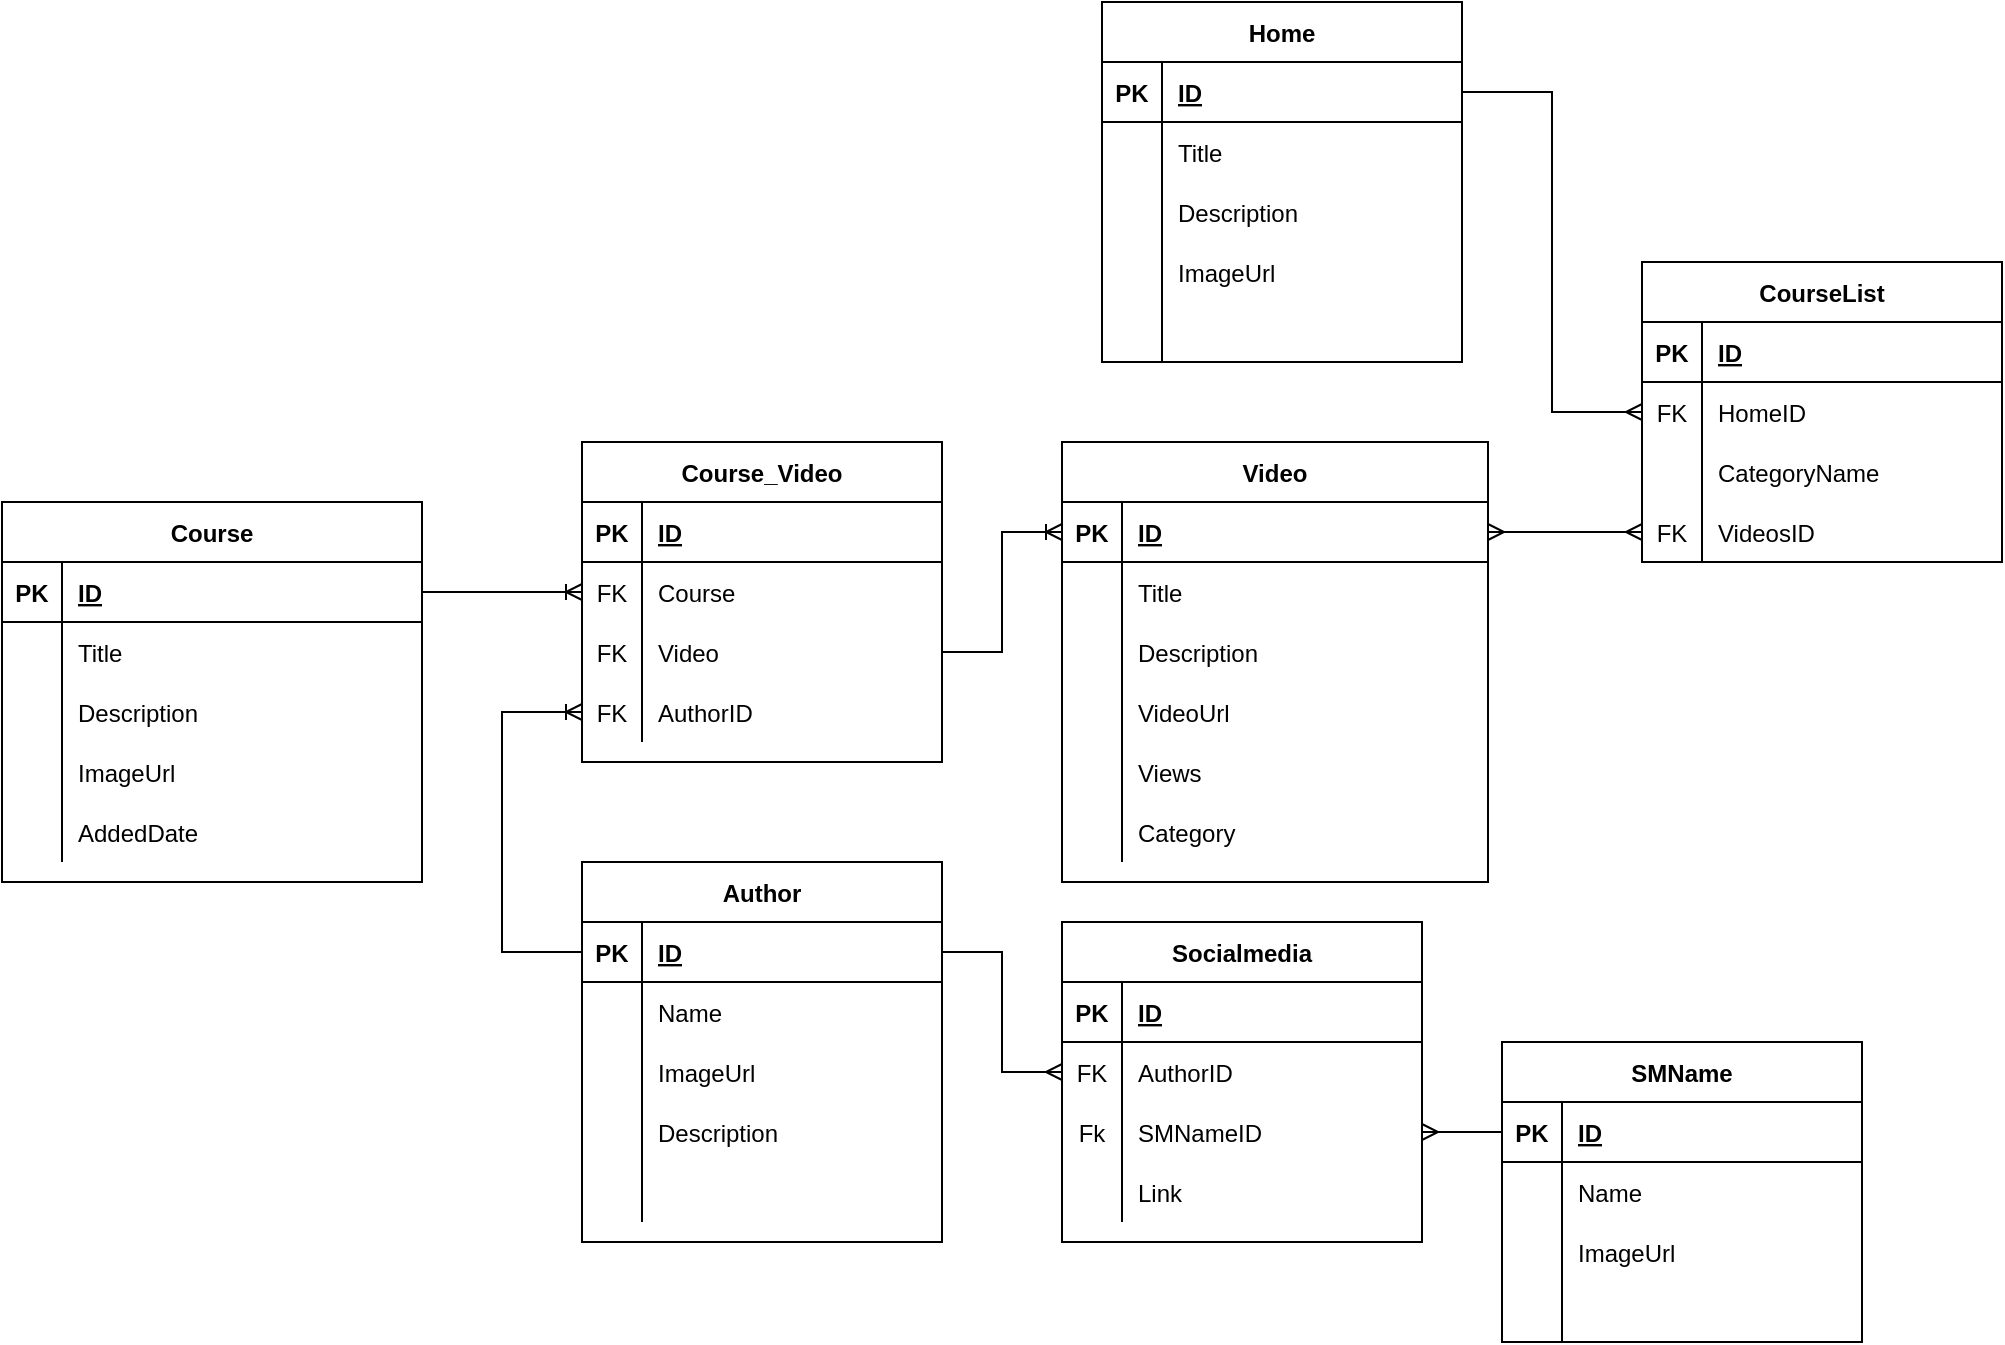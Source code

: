 <mxfile version="20.5.3" type="device"><diagram id="yXswS9nMI-ZGyokV_0qD" name="Modelling"><mxGraphModel dx="541" dy="969" grid="1" gridSize="10" guides="1" tooltips="1" connect="1" arrows="1" fold="1" page="1" pageScale="1" pageWidth="1654" pageHeight="1169" math="0" shadow="0"><root><mxCell id="0"/><mxCell id="1" parent="0"/><mxCell id="XhUAzTueV6PGsJCJyvAM-1" value="Video" style="shape=table;startSize=30;container=1;collapsible=1;childLayout=tableLayout;fixedRows=1;rowLines=0;fontStyle=1;align=center;resizeLast=1;" parent="1" vertex="1"><mxGeometry x="960" y="430" width="213" height="220" as="geometry"/></mxCell><mxCell id="XhUAzTueV6PGsJCJyvAM-2" value="" style="shape=tableRow;horizontal=0;startSize=0;swimlaneHead=0;swimlaneBody=0;fillColor=none;collapsible=0;dropTarget=0;points=[[0,0.5],[1,0.5]];portConstraint=eastwest;top=0;left=0;right=0;bottom=1;" parent="XhUAzTueV6PGsJCJyvAM-1" vertex="1"><mxGeometry y="30" width="213" height="30" as="geometry"/></mxCell><mxCell id="XhUAzTueV6PGsJCJyvAM-3" value="PK" style="shape=partialRectangle;connectable=0;fillColor=none;top=0;left=0;bottom=0;right=0;fontStyle=1;overflow=hidden;" parent="XhUAzTueV6PGsJCJyvAM-2" vertex="1"><mxGeometry width="30" height="30" as="geometry"><mxRectangle width="30" height="30" as="alternateBounds"/></mxGeometry></mxCell><mxCell id="XhUAzTueV6PGsJCJyvAM-4" value="ID" style="shape=partialRectangle;connectable=0;fillColor=none;top=0;left=0;bottom=0;right=0;align=left;spacingLeft=6;fontStyle=5;overflow=hidden;" parent="XhUAzTueV6PGsJCJyvAM-2" vertex="1"><mxGeometry x="30" width="183" height="30" as="geometry"><mxRectangle width="183" height="30" as="alternateBounds"/></mxGeometry></mxCell><mxCell id="XhUAzTueV6PGsJCJyvAM-5" value="" style="shape=tableRow;horizontal=0;startSize=0;swimlaneHead=0;swimlaneBody=0;fillColor=none;collapsible=0;dropTarget=0;points=[[0,0.5],[1,0.5]];portConstraint=eastwest;top=0;left=0;right=0;bottom=0;" parent="XhUAzTueV6PGsJCJyvAM-1" vertex="1"><mxGeometry y="60" width="213" height="30" as="geometry"/></mxCell><mxCell id="XhUAzTueV6PGsJCJyvAM-6" value="" style="shape=partialRectangle;connectable=0;fillColor=none;top=0;left=0;bottom=0;right=0;editable=1;overflow=hidden;" parent="XhUAzTueV6PGsJCJyvAM-5" vertex="1"><mxGeometry width="30" height="30" as="geometry"><mxRectangle width="30" height="30" as="alternateBounds"/></mxGeometry></mxCell><mxCell id="XhUAzTueV6PGsJCJyvAM-7" value="Title" style="shape=partialRectangle;connectable=0;fillColor=none;top=0;left=0;bottom=0;right=0;align=left;spacingLeft=6;overflow=hidden;" parent="XhUAzTueV6PGsJCJyvAM-5" vertex="1"><mxGeometry x="30" width="183" height="30" as="geometry"><mxRectangle width="183" height="30" as="alternateBounds"/></mxGeometry></mxCell><mxCell id="XhUAzTueV6PGsJCJyvAM-8" value="" style="shape=tableRow;horizontal=0;startSize=0;swimlaneHead=0;swimlaneBody=0;fillColor=none;collapsible=0;dropTarget=0;points=[[0,0.5],[1,0.5]];portConstraint=eastwest;top=0;left=0;right=0;bottom=0;" parent="XhUAzTueV6PGsJCJyvAM-1" vertex="1"><mxGeometry y="90" width="213" height="30" as="geometry"/></mxCell><mxCell id="XhUAzTueV6PGsJCJyvAM-9" value="" style="shape=partialRectangle;connectable=0;fillColor=none;top=0;left=0;bottom=0;right=0;editable=1;overflow=hidden;" parent="XhUAzTueV6PGsJCJyvAM-8" vertex="1"><mxGeometry width="30" height="30" as="geometry"><mxRectangle width="30" height="30" as="alternateBounds"/></mxGeometry></mxCell><mxCell id="XhUAzTueV6PGsJCJyvAM-10" value="Description" style="shape=partialRectangle;connectable=0;fillColor=none;top=0;left=0;bottom=0;right=0;align=left;spacingLeft=6;overflow=hidden;" parent="XhUAzTueV6PGsJCJyvAM-8" vertex="1"><mxGeometry x="30" width="183" height="30" as="geometry"><mxRectangle width="183" height="30" as="alternateBounds"/></mxGeometry></mxCell><mxCell id="XhUAzTueV6PGsJCJyvAM-11" value="" style="shape=tableRow;horizontal=0;startSize=0;swimlaneHead=0;swimlaneBody=0;fillColor=none;collapsible=0;dropTarget=0;points=[[0,0.5],[1,0.5]];portConstraint=eastwest;top=0;left=0;right=0;bottom=0;" parent="XhUAzTueV6PGsJCJyvAM-1" vertex="1"><mxGeometry y="120" width="213" height="30" as="geometry"/></mxCell><mxCell id="XhUAzTueV6PGsJCJyvAM-12" value="" style="shape=partialRectangle;connectable=0;fillColor=none;top=0;left=0;bottom=0;right=0;editable=1;overflow=hidden;" parent="XhUAzTueV6PGsJCJyvAM-11" vertex="1"><mxGeometry width="30" height="30" as="geometry"><mxRectangle width="30" height="30" as="alternateBounds"/></mxGeometry></mxCell><mxCell id="XhUAzTueV6PGsJCJyvAM-13" value="VideoUrl" style="shape=partialRectangle;connectable=0;fillColor=none;top=0;left=0;bottom=0;right=0;align=left;spacingLeft=6;overflow=hidden;" parent="XhUAzTueV6PGsJCJyvAM-11" vertex="1"><mxGeometry x="30" width="183" height="30" as="geometry"><mxRectangle width="183" height="30" as="alternateBounds"/></mxGeometry></mxCell><mxCell id="XhUAzTueV6PGsJCJyvAM-45" value="" style="shape=tableRow;horizontal=0;startSize=0;swimlaneHead=0;swimlaneBody=0;fillColor=none;collapsible=0;dropTarget=0;points=[[0,0.5],[1,0.5]];portConstraint=eastwest;top=0;left=0;right=0;bottom=0;" parent="XhUAzTueV6PGsJCJyvAM-1" vertex="1"><mxGeometry y="150" width="213" height="30" as="geometry"/></mxCell><mxCell id="XhUAzTueV6PGsJCJyvAM-46" value="" style="shape=partialRectangle;connectable=0;fillColor=none;top=0;left=0;bottom=0;right=0;editable=1;overflow=hidden;" parent="XhUAzTueV6PGsJCJyvAM-45" vertex="1"><mxGeometry width="30" height="30" as="geometry"><mxRectangle width="30" height="30" as="alternateBounds"/></mxGeometry></mxCell><mxCell id="XhUAzTueV6PGsJCJyvAM-47" value="Views" style="shape=partialRectangle;connectable=0;fillColor=none;top=0;left=0;bottom=0;right=0;align=left;spacingLeft=6;overflow=hidden;" parent="XhUAzTueV6PGsJCJyvAM-45" vertex="1"><mxGeometry x="30" width="183" height="30" as="geometry"><mxRectangle width="183" height="30" as="alternateBounds"/></mxGeometry></mxCell><mxCell id="XhUAzTueV6PGsJCJyvAM-27" value="" style="shape=tableRow;horizontal=0;startSize=0;swimlaneHead=0;swimlaneBody=0;fillColor=none;collapsible=0;dropTarget=0;points=[[0,0.5],[1,0.5]];portConstraint=eastwest;top=0;left=0;right=0;bottom=0;" parent="XhUAzTueV6PGsJCJyvAM-1" vertex="1"><mxGeometry y="180" width="213" height="30" as="geometry"/></mxCell><mxCell id="XhUAzTueV6PGsJCJyvAM-28" value="" style="shape=partialRectangle;connectable=0;fillColor=none;top=0;left=0;bottom=0;right=0;editable=1;overflow=hidden;" parent="XhUAzTueV6PGsJCJyvAM-27" vertex="1"><mxGeometry width="30" height="30" as="geometry"><mxRectangle width="30" height="30" as="alternateBounds"/></mxGeometry></mxCell><mxCell id="XhUAzTueV6PGsJCJyvAM-29" value="Category" style="shape=partialRectangle;connectable=0;fillColor=none;top=0;left=0;bottom=0;right=0;align=left;spacingLeft=6;overflow=hidden;" parent="XhUAzTueV6PGsJCJyvAM-27" vertex="1"><mxGeometry x="30" width="183" height="30" as="geometry"><mxRectangle width="183" height="30" as="alternateBounds"/></mxGeometry></mxCell><mxCell id="XhUAzTueV6PGsJCJyvAM-14" value="Course" style="shape=table;startSize=30;container=1;collapsible=1;childLayout=tableLayout;fixedRows=1;rowLines=0;fontStyle=1;align=center;resizeLast=1;" parent="1" vertex="1"><mxGeometry x="430" y="460" width="210" height="190" as="geometry"/></mxCell><mxCell id="XhUAzTueV6PGsJCJyvAM-15" value="" style="shape=tableRow;horizontal=0;startSize=0;swimlaneHead=0;swimlaneBody=0;fillColor=none;collapsible=0;dropTarget=0;points=[[0,0.5],[1,0.5]];portConstraint=eastwest;top=0;left=0;right=0;bottom=1;" parent="XhUAzTueV6PGsJCJyvAM-14" vertex="1"><mxGeometry y="30" width="210" height="30" as="geometry"/></mxCell><mxCell id="XhUAzTueV6PGsJCJyvAM-16" value="PK" style="shape=partialRectangle;connectable=0;fillColor=none;top=0;left=0;bottom=0;right=0;fontStyle=1;overflow=hidden;" parent="XhUAzTueV6PGsJCJyvAM-15" vertex="1"><mxGeometry width="30" height="30" as="geometry"><mxRectangle width="30" height="30" as="alternateBounds"/></mxGeometry></mxCell><mxCell id="XhUAzTueV6PGsJCJyvAM-17" value="ID" style="shape=partialRectangle;connectable=0;fillColor=none;top=0;left=0;bottom=0;right=0;align=left;spacingLeft=6;fontStyle=5;overflow=hidden;" parent="XhUAzTueV6PGsJCJyvAM-15" vertex="1"><mxGeometry x="30" width="180" height="30" as="geometry"><mxRectangle width="180" height="30" as="alternateBounds"/></mxGeometry></mxCell><mxCell id="XhUAzTueV6PGsJCJyvAM-18" value="" style="shape=tableRow;horizontal=0;startSize=0;swimlaneHead=0;swimlaneBody=0;fillColor=none;collapsible=0;dropTarget=0;points=[[0,0.5],[1,0.5]];portConstraint=eastwest;top=0;left=0;right=0;bottom=0;" parent="XhUAzTueV6PGsJCJyvAM-14" vertex="1"><mxGeometry y="60" width="210" height="30" as="geometry"/></mxCell><mxCell id="XhUAzTueV6PGsJCJyvAM-19" value="" style="shape=partialRectangle;connectable=0;fillColor=none;top=0;left=0;bottom=0;right=0;editable=1;overflow=hidden;" parent="XhUAzTueV6PGsJCJyvAM-18" vertex="1"><mxGeometry width="30" height="30" as="geometry"><mxRectangle width="30" height="30" as="alternateBounds"/></mxGeometry></mxCell><mxCell id="XhUAzTueV6PGsJCJyvAM-20" value="Title" style="shape=partialRectangle;connectable=0;fillColor=none;top=0;left=0;bottom=0;right=0;align=left;spacingLeft=6;overflow=hidden;" parent="XhUAzTueV6PGsJCJyvAM-18" vertex="1"><mxGeometry x="30" width="180" height="30" as="geometry"><mxRectangle width="180" height="30" as="alternateBounds"/></mxGeometry></mxCell><mxCell id="XhUAzTueV6PGsJCJyvAM-21" value="" style="shape=tableRow;horizontal=0;startSize=0;swimlaneHead=0;swimlaneBody=0;fillColor=none;collapsible=0;dropTarget=0;points=[[0,0.5],[1,0.5]];portConstraint=eastwest;top=0;left=0;right=0;bottom=0;" parent="XhUAzTueV6PGsJCJyvAM-14" vertex="1"><mxGeometry y="90" width="210" height="30" as="geometry"/></mxCell><mxCell id="XhUAzTueV6PGsJCJyvAM-22" value="" style="shape=partialRectangle;connectable=0;fillColor=none;top=0;left=0;bottom=0;right=0;editable=1;overflow=hidden;" parent="XhUAzTueV6PGsJCJyvAM-21" vertex="1"><mxGeometry width="30" height="30" as="geometry"><mxRectangle width="30" height="30" as="alternateBounds"/></mxGeometry></mxCell><mxCell id="XhUAzTueV6PGsJCJyvAM-23" value="Description" style="shape=partialRectangle;connectable=0;fillColor=none;top=0;left=0;bottom=0;right=0;align=left;spacingLeft=6;overflow=hidden;" parent="XhUAzTueV6PGsJCJyvAM-21" vertex="1"><mxGeometry x="30" width="180" height="30" as="geometry"><mxRectangle width="180" height="30" as="alternateBounds"/></mxGeometry></mxCell><mxCell id="XhUAzTueV6PGsJCJyvAM-24" value="" style="shape=tableRow;horizontal=0;startSize=0;swimlaneHead=0;swimlaneBody=0;fillColor=none;collapsible=0;dropTarget=0;points=[[0,0.5],[1,0.5]];portConstraint=eastwest;top=0;left=0;right=0;bottom=0;" parent="XhUAzTueV6PGsJCJyvAM-14" vertex="1"><mxGeometry y="120" width="210" height="30" as="geometry"/></mxCell><mxCell id="XhUAzTueV6PGsJCJyvAM-25" value="" style="shape=partialRectangle;connectable=0;fillColor=none;top=0;left=0;bottom=0;right=0;editable=1;overflow=hidden;" parent="XhUAzTueV6PGsJCJyvAM-24" vertex="1"><mxGeometry width="30" height="30" as="geometry"><mxRectangle width="30" height="30" as="alternateBounds"/></mxGeometry></mxCell><mxCell id="XhUAzTueV6PGsJCJyvAM-26" value="ImageUrl" style="shape=partialRectangle;connectable=0;fillColor=none;top=0;left=0;bottom=0;right=0;align=left;spacingLeft=6;overflow=hidden;" parent="XhUAzTueV6PGsJCJyvAM-24" vertex="1"><mxGeometry x="30" width="180" height="30" as="geometry"><mxRectangle width="180" height="30" as="alternateBounds"/></mxGeometry></mxCell><mxCell id="-9eQj4n4B9lF09aCqbyp-45" value="" style="shape=tableRow;horizontal=0;startSize=0;swimlaneHead=0;swimlaneBody=0;fillColor=none;collapsible=0;dropTarget=0;points=[[0,0.5],[1,0.5]];portConstraint=eastwest;top=0;left=0;right=0;bottom=0;" vertex="1" parent="XhUAzTueV6PGsJCJyvAM-14"><mxGeometry y="150" width="210" height="30" as="geometry"/></mxCell><mxCell id="-9eQj4n4B9lF09aCqbyp-46" value="" style="shape=partialRectangle;connectable=0;fillColor=none;top=0;left=0;bottom=0;right=0;editable=1;overflow=hidden;" vertex="1" parent="-9eQj4n4B9lF09aCqbyp-45"><mxGeometry width="30" height="30" as="geometry"><mxRectangle width="30" height="30" as="alternateBounds"/></mxGeometry></mxCell><mxCell id="-9eQj4n4B9lF09aCqbyp-47" value="AddedDate" style="shape=partialRectangle;connectable=0;fillColor=none;top=0;left=0;bottom=0;right=0;align=left;spacingLeft=6;overflow=hidden;" vertex="1" parent="-9eQj4n4B9lF09aCqbyp-45"><mxGeometry x="30" width="180" height="30" as="geometry"><mxRectangle width="180" height="30" as="alternateBounds"/></mxGeometry></mxCell><mxCell id="XhUAzTueV6PGsJCJyvAM-30" value="Course_Video" style="shape=table;startSize=30;container=1;collapsible=1;childLayout=tableLayout;fixedRows=1;rowLines=0;fontStyle=1;align=center;resizeLast=1;" parent="1" vertex="1"><mxGeometry x="720" y="430" width="180" height="160" as="geometry"/></mxCell><mxCell id="XhUAzTueV6PGsJCJyvAM-31" value="" style="shape=tableRow;horizontal=0;startSize=0;swimlaneHead=0;swimlaneBody=0;fillColor=none;collapsible=0;dropTarget=0;points=[[0,0.5],[1,0.5]];portConstraint=eastwest;top=0;left=0;right=0;bottom=1;" parent="XhUAzTueV6PGsJCJyvAM-30" vertex="1"><mxGeometry y="30" width="180" height="30" as="geometry"/></mxCell><mxCell id="XhUAzTueV6PGsJCJyvAM-32" value="PK" style="shape=partialRectangle;connectable=0;fillColor=none;top=0;left=0;bottom=0;right=0;fontStyle=1;overflow=hidden;" parent="XhUAzTueV6PGsJCJyvAM-31" vertex="1"><mxGeometry width="30" height="30" as="geometry"><mxRectangle width="30" height="30" as="alternateBounds"/></mxGeometry></mxCell><mxCell id="XhUAzTueV6PGsJCJyvAM-33" value="ID" style="shape=partialRectangle;connectable=0;fillColor=none;top=0;left=0;bottom=0;right=0;align=left;spacingLeft=6;fontStyle=5;overflow=hidden;" parent="XhUAzTueV6PGsJCJyvAM-31" vertex="1"><mxGeometry x="30" width="150" height="30" as="geometry"><mxRectangle width="150" height="30" as="alternateBounds"/></mxGeometry></mxCell><mxCell id="XhUAzTueV6PGsJCJyvAM-34" value="" style="shape=tableRow;horizontal=0;startSize=0;swimlaneHead=0;swimlaneBody=0;fillColor=none;collapsible=0;dropTarget=0;points=[[0,0.5],[1,0.5]];portConstraint=eastwest;top=0;left=0;right=0;bottom=0;" parent="XhUAzTueV6PGsJCJyvAM-30" vertex="1"><mxGeometry y="60" width="180" height="30" as="geometry"/></mxCell><mxCell id="XhUAzTueV6PGsJCJyvAM-35" value="FK" style="shape=partialRectangle;connectable=0;fillColor=none;top=0;left=0;bottom=0;right=0;editable=1;overflow=hidden;" parent="XhUAzTueV6PGsJCJyvAM-34" vertex="1"><mxGeometry width="30" height="30" as="geometry"><mxRectangle width="30" height="30" as="alternateBounds"/></mxGeometry></mxCell><mxCell id="XhUAzTueV6PGsJCJyvAM-36" value="Course" style="shape=partialRectangle;connectable=0;fillColor=none;top=0;left=0;bottom=0;right=0;align=left;spacingLeft=6;overflow=hidden;" parent="XhUAzTueV6PGsJCJyvAM-34" vertex="1"><mxGeometry x="30" width="150" height="30" as="geometry"><mxRectangle width="150" height="30" as="alternateBounds"/></mxGeometry></mxCell><mxCell id="XhUAzTueV6PGsJCJyvAM-37" value="" style="shape=tableRow;horizontal=0;startSize=0;swimlaneHead=0;swimlaneBody=0;fillColor=none;collapsible=0;dropTarget=0;points=[[0,0.5],[1,0.5]];portConstraint=eastwest;top=0;left=0;right=0;bottom=0;" parent="XhUAzTueV6PGsJCJyvAM-30" vertex="1"><mxGeometry y="90" width="180" height="30" as="geometry"/></mxCell><mxCell id="XhUAzTueV6PGsJCJyvAM-38" value="FK" style="shape=partialRectangle;connectable=0;fillColor=none;top=0;left=0;bottom=0;right=0;editable=1;overflow=hidden;" parent="XhUAzTueV6PGsJCJyvAM-37" vertex="1"><mxGeometry width="30" height="30" as="geometry"><mxRectangle width="30" height="30" as="alternateBounds"/></mxGeometry></mxCell><mxCell id="XhUAzTueV6PGsJCJyvAM-39" value="Video" style="shape=partialRectangle;connectable=0;fillColor=none;top=0;left=0;bottom=0;right=0;align=left;spacingLeft=6;overflow=hidden;" parent="XhUAzTueV6PGsJCJyvAM-37" vertex="1"><mxGeometry x="30" width="150" height="30" as="geometry"><mxRectangle width="150" height="30" as="alternateBounds"/></mxGeometry></mxCell><mxCell id="XhUAzTueV6PGsJCJyvAM-40" value="" style="shape=tableRow;horizontal=0;startSize=0;swimlaneHead=0;swimlaneBody=0;fillColor=none;collapsible=0;dropTarget=0;points=[[0,0.5],[1,0.5]];portConstraint=eastwest;top=0;left=0;right=0;bottom=0;" parent="XhUAzTueV6PGsJCJyvAM-30" vertex="1"><mxGeometry y="120" width="180" height="30" as="geometry"/></mxCell><mxCell id="XhUAzTueV6PGsJCJyvAM-41" value="FK" style="shape=partialRectangle;connectable=0;fillColor=none;top=0;left=0;bottom=0;right=0;editable=1;overflow=hidden;" parent="XhUAzTueV6PGsJCJyvAM-40" vertex="1"><mxGeometry width="30" height="30" as="geometry"><mxRectangle width="30" height="30" as="alternateBounds"/></mxGeometry></mxCell><mxCell id="XhUAzTueV6PGsJCJyvAM-42" value="AuthorID" style="shape=partialRectangle;connectable=0;fillColor=none;top=0;left=0;bottom=0;right=0;align=left;spacingLeft=6;overflow=hidden;" parent="XhUAzTueV6PGsJCJyvAM-40" vertex="1"><mxGeometry x="30" width="150" height="30" as="geometry"><mxRectangle width="150" height="30" as="alternateBounds"/></mxGeometry></mxCell><mxCell id="XhUAzTueV6PGsJCJyvAM-43" value="" style="edgeStyle=entityRelationEdgeStyle;fontSize=12;html=1;endArrow=ERoneToMany;rounded=0;exitX=1;exitY=0.5;exitDx=0;exitDy=0;entryX=0;entryY=0.5;entryDx=0;entryDy=0;" parent="1" source="XhUAzTueV6PGsJCJyvAM-15" target="XhUAzTueV6PGsJCJyvAM-34" edge="1"><mxGeometry width="100" height="100" relative="1" as="geometry"><mxPoint x="940" y="700" as="sourcePoint"/><mxPoint x="1040" y="600" as="targetPoint"/></mxGeometry></mxCell><mxCell id="XhUAzTueV6PGsJCJyvAM-44" value="" style="edgeStyle=entityRelationEdgeStyle;fontSize=12;html=1;endArrow=ERoneToMany;rounded=0;exitX=1;exitY=0.5;exitDx=0;exitDy=0;entryX=0;entryY=0.5;entryDx=0;entryDy=0;" parent="1" source="XhUAzTueV6PGsJCJyvAM-37" target="XhUAzTueV6PGsJCJyvAM-2" edge="1"><mxGeometry width="100" height="100" relative="1" as="geometry"><mxPoint x="660" y="515" as="sourcePoint"/><mxPoint x="730" y="515" as="targetPoint"/></mxGeometry></mxCell><mxCell id="XhUAzTueV6PGsJCJyvAM-48" value="Author" style="shape=table;startSize=30;container=1;collapsible=1;childLayout=tableLayout;fixedRows=1;rowLines=0;fontStyle=1;align=center;resizeLast=1;" parent="1" vertex="1"><mxGeometry x="720" y="640" width="180" height="190" as="geometry"/></mxCell><mxCell id="XhUAzTueV6PGsJCJyvAM-49" value="" style="shape=tableRow;horizontal=0;startSize=0;swimlaneHead=0;swimlaneBody=0;fillColor=none;collapsible=0;dropTarget=0;points=[[0,0.5],[1,0.5]];portConstraint=eastwest;top=0;left=0;right=0;bottom=1;" parent="XhUAzTueV6PGsJCJyvAM-48" vertex="1"><mxGeometry y="30" width="180" height="30" as="geometry"/></mxCell><mxCell id="XhUAzTueV6PGsJCJyvAM-50" value="PK" style="shape=partialRectangle;connectable=0;fillColor=none;top=0;left=0;bottom=0;right=0;fontStyle=1;overflow=hidden;" parent="XhUAzTueV6PGsJCJyvAM-49" vertex="1"><mxGeometry width="30" height="30" as="geometry"><mxRectangle width="30" height="30" as="alternateBounds"/></mxGeometry></mxCell><mxCell id="XhUAzTueV6PGsJCJyvAM-51" value="ID" style="shape=partialRectangle;connectable=0;fillColor=none;top=0;left=0;bottom=0;right=0;align=left;spacingLeft=6;fontStyle=5;overflow=hidden;" parent="XhUAzTueV6PGsJCJyvAM-49" vertex="1"><mxGeometry x="30" width="150" height="30" as="geometry"><mxRectangle width="150" height="30" as="alternateBounds"/></mxGeometry></mxCell><mxCell id="XhUAzTueV6PGsJCJyvAM-52" value="" style="shape=tableRow;horizontal=0;startSize=0;swimlaneHead=0;swimlaneBody=0;fillColor=none;collapsible=0;dropTarget=0;points=[[0,0.5],[1,0.5]];portConstraint=eastwest;top=0;left=0;right=0;bottom=0;" parent="XhUAzTueV6PGsJCJyvAM-48" vertex="1"><mxGeometry y="60" width="180" height="30" as="geometry"/></mxCell><mxCell id="XhUAzTueV6PGsJCJyvAM-53" value="" style="shape=partialRectangle;connectable=0;fillColor=none;top=0;left=0;bottom=0;right=0;editable=1;overflow=hidden;" parent="XhUAzTueV6PGsJCJyvAM-52" vertex="1"><mxGeometry width="30" height="30" as="geometry"><mxRectangle width="30" height="30" as="alternateBounds"/></mxGeometry></mxCell><mxCell id="XhUAzTueV6PGsJCJyvAM-54" value="Name" style="shape=partialRectangle;connectable=0;fillColor=none;top=0;left=0;bottom=0;right=0;align=left;spacingLeft=6;overflow=hidden;" parent="XhUAzTueV6PGsJCJyvAM-52" vertex="1"><mxGeometry x="30" width="150" height="30" as="geometry"><mxRectangle width="150" height="30" as="alternateBounds"/></mxGeometry></mxCell><mxCell id="XhUAzTueV6PGsJCJyvAM-55" value="" style="shape=tableRow;horizontal=0;startSize=0;swimlaneHead=0;swimlaneBody=0;fillColor=none;collapsible=0;dropTarget=0;points=[[0,0.5],[1,0.5]];portConstraint=eastwest;top=0;left=0;right=0;bottom=0;" parent="XhUAzTueV6PGsJCJyvAM-48" vertex="1"><mxGeometry y="90" width="180" height="30" as="geometry"/></mxCell><mxCell id="XhUAzTueV6PGsJCJyvAM-56" value="" style="shape=partialRectangle;connectable=0;fillColor=none;top=0;left=0;bottom=0;right=0;editable=1;overflow=hidden;" parent="XhUAzTueV6PGsJCJyvAM-55" vertex="1"><mxGeometry width="30" height="30" as="geometry"><mxRectangle width="30" height="30" as="alternateBounds"/></mxGeometry></mxCell><mxCell id="XhUAzTueV6PGsJCJyvAM-57" value="ImageUrl" style="shape=partialRectangle;connectable=0;fillColor=none;top=0;left=0;bottom=0;right=0;align=left;spacingLeft=6;overflow=hidden;" parent="XhUAzTueV6PGsJCJyvAM-55" vertex="1"><mxGeometry x="30" width="150" height="30" as="geometry"><mxRectangle width="150" height="30" as="alternateBounds"/></mxGeometry></mxCell><mxCell id="XhUAzTueV6PGsJCJyvAM-58" value="" style="shape=tableRow;horizontal=0;startSize=0;swimlaneHead=0;swimlaneBody=0;fillColor=none;collapsible=0;dropTarget=0;points=[[0,0.5],[1,0.5]];portConstraint=eastwest;top=0;left=0;right=0;bottom=0;" parent="XhUAzTueV6PGsJCJyvAM-48" vertex="1"><mxGeometry y="120" width="180" height="30" as="geometry"/></mxCell><mxCell id="XhUAzTueV6PGsJCJyvAM-59" value="" style="shape=partialRectangle;connectable=0;fillColor=none;top=0;left=0;bottom=0;right=0;editable=1;overflow=hidden;" parent="XhUAzTueV6PGsJCJyvAM-58" vertex="1"><mxGeometry width="30" height="30" as="geometry"><mxRectangle width="30" height="30" as="alternateBounds"/></mxGeometry></mxCell><mxCell id="XhUAzTueV6PGsJCJyvAM-60" value="Description" style="shape=partialRectangle;connectable=0;fillColor=none;top=0;left=0;bottom=0;right=0;align=left;spacingLeft=6;overflow=hidden;" parent="XhUAzTueV6PGsJCJyvAM-58" vertex="1"><mxGeometry x="30" width="150" height="30" as="geometry"><mxRectangle width="150" height="30" as="alternateBounds"/></mxGeometry></mxCell><mxCell id="XhUAzTueV6PGsJCJyvAM-61" value="" style="shape=tableRow;horizontal=0;startSize=0;swimlaneHead=0;swimlaneBody=0;fillColor=none;collapsible=0;dropTarget=0;points=[[0,0.5],[1,0.5]];portConstraint=eastwest;top=0;left=0;right=0;bottom=0;" parent="XhUAzTueV6PGsJCJyvAM-48" vertex="1"><mxGeometry y="150" width="180" height="30" as="geometry"/></mxCell><mxCell id="XhUAzTueV6PGsJCJyvAM-62" value="" style="shape=partialRectangle;connectable=0;fillColor=none;top=0;left=0;bottom=0;right=0;editable=1;overflow=hidden;" parent="XhUAzTueV6PGsJCJyvAM-61" vertex="1"><mxGeometry width="30" height="30" as="geometry"><mxRectangle width="30" height="30" as="alternateBounds"/></mxGeometry></mxCell><mxCell id="XhUAzTueV6PGsJCJyvAM-63" value="" style="shape=partialRectangle;connectable=0;fillColor=none;top=0;left=0;bottom=0;right=0;align=left;spacingLeft=6;overflow=hidden;" parent="XhUAzTueV6PGsJCJyvAM-61" vertex="1"><mxGeometry x="30" width="150" height="30" as="geometry"><mxRectangle width="150" height="30" as="alternateBounds"/></mxGeometry></mxCell><mxCell id="XhUAzTueV6PGsJCJyvAM-64" value="Socialmedia" style="shape=table;startSize=30;container=1;collapsible=1;childLayout=tableLayout;fixedRows=1;rowLines=0;fontStyle=1;align=center;resizeLast=1;" parent="1" vertex="1"><mxGeometry x="960" y="670" width="180" height="160" as="geometry"/></mxCell><mxCell id="XhUAzTueV6PGsJCJyvAM-65" value="" style="shape=tableRow;horizontal=0;startSize=0;swimlaneHead=0;swimlaneBody=0;fillColor=none;collapsible=0;dropTarget=0;points=[[0,0.5],[1,0.5]];portConstraint=eastwest;top=0;left=0;right=0;bottom=1;" parent="XhUAzTueV6PGsJCJyvAM-64" vertex="1"><mxGeometry y="30" width="180" height="30" as="geometry"/></mxCell><mxCell id="XhUAzTueV6PGsJCJyvAM-66" value="PK" style="shape=partialRectangle;connectable=0;fillColor=none;top=0;left=0;bottom=0;right=0;fontStyle=1;overflow=hidden;" parent="XhUAzTueV6PGsJCJyvAM-65" vertex="1"><mxGeometry width="30" height="30" as="geometry"><mxRectangle width="30" height="30" as="alternateBounds"/></mxGeometry></mxCell><mxCell id="XhUAzTueV6PGsJCJyvAM-67" value="ID" style="shape=partialRectangle;connectable=0;fillColor=none;top=0;left=0;bottom=0;right=0;align=left;spacingLeft=6;fontStyle=5;overflow=hidden;" parent="XhUAzTueV6PGsJCJyvAM-65" vertex="1"><mxGeometry x="30" width="150" height="30" as="geometry"><mxRectangle width="150" height="30" as="alternateBounds"/></mxGeometry></mxCell><mxCell id="XhUAzTueV6PGsJCJyvAM-68" value="" style="shape=tableRow;horizontal=0;startSize=0;swimlaneHead=0;swimlaneBody=0;fillColor=none;collapsible=0;dropTarget=0;points=[[0,0.5],[1,0.5]];portConstraint=eastwest;top=0;left=0;right=0;bottom=0;" parent="XhUAzTueV6PGsJCJyvAM-64" vertex="1"><mxGeometry y="60" width="180" height="30" as="geometry"/></mxCell><mxCell id="XhUAzTueV6PGsJCJyvAM-69" value="FK" style="shape=partialRectangle;connectable=0;fillColor=none;top=0;left=0;bottom=0;right=0;editable=1;overflow=hidden;" parent="XhUAzTueV6PGsJCJyvAM-68" vertex="1"><mxGeometry width="30" height="30" as="geometry"><mxRectangle width="30" height="30" as="alternateBounds"/></mxGeometry></mxCell><mxCell id="XhUAzTueV6PGsJCJyvAM-70" value="AuthorID" style="shape=partialRectangle;connectable=0;fillColor=none;top=0;left=0;bottom=0;right=0;align=left;spacingLeft=6;overflow=hidden;" parent="XhUAzTueV6PGsJCJyvAM-68" vertex="1"><mxGeometry x="30" width="150" height="30" as="geometry"><mxRectangle width="150" height="30" as="alternateBounds"/></mxGeometry></mxCell><mxCell id="XhUAzTueV6PGsJCJyvAM-71" value="" style="shape=tableRow;horizontal=0;startSize=0;swimlaneHead=0;swimlaneBody=0;fillColor=none;collapsible=0;dropTarget=0;points=[[0,0.5],[1,0.5]];portConstraint=eastwest;top=0;left=0;right=0;bottom=0;" parent="XhUAzTueV6PGsJCJyvAM-64" vertex="1"><mxGeometry y="90" width="180" height="30" as="geometry"/></mxCell><mxCell id="XhUAzTueV6PGsJCJyvAM-72" value="Fk" style="shape=partialRectangle;connectable=0;fillColor=none;top=0;left=0;bottom=0;right=0;editable=1;overflow=hidden;" parent="XhUAzTueV6PGsJCJyvAM-71" vertex="1"><mxGeometry width="30" height="30" as="geometry"><mxRectangle width="30" height="30" as="alternateBounds"/></mxGeometry></mxCell><mxCell id="XhUAzTueV6PGsJCJyvAM-73" value="SMNameID" style="shape=partialRectangle;connectable=0;fillColor=none;top=0;left=0;bottom=0;right=0;align=left;spacingLeft=6;overflow=hidden;" parent="XhUAzTueV6PGsJCJyvAM-71" vertex="1"><mxGeometry x="30" width="150" height="30" as="geometry"><mxRectangle width="150" height="30" as="alternateBounds"/></mxGeometry></mxCell><mxCell id="XhUAzTueV6PGsJCJyvAM-74" value="" style="shape=tableRow;horizontal=0;startSize=0;swimlaneHead=0;swimlaneBody=0;fillColor=none;collapsible=0;dropTarget=0;points=[[0,0.5],[1,0.5]];portConstraint=eastwest;top=0;left=0;right=0;bottom=0;" parent="XhUAzTueV6PGsJCJyvAM-64" vertex="1"><mxGeometry y="120" width="180" height="30" as="geometry"/></mxCell><mxCell id="XhUAzTueV6PGsJCJyvAM-75" value="" style="shape=partialRectangle;connectable=0;fillColor=none;top=0;left=0;bottom=0;right=0;editable=1;overflow=hidden;" parent="XhUAzTueV6PGsJCJyvAM-74" vertex="1"><mxGeometry width="30" height="30" as="geometry"><mxRectangle width="30" height="30" as="alternateBounds"/></mxGeometry></mxCell><mxCell id="XhUAzTueV6PGsJCJyvAM-76" value="Link" style="shape=partialRectangle;connectable=0;fillColor=none;top=0;left=0;bottom=0;right=0;align=left;spacingLeft=6;overflow=hidden;" parent="XhUAzTueV6PGsJCJyvAM-74" vertex="1"><mxGeometry x="30" width="150" height="30" as="geometry"><mxRectangle width="150" height="30" as="alternateBounds"/></mxGeometry></mxCell><mxCell id="XhUAzTueV6PGsJCJyvAM-77" value="" style="edgeStyle=elbowEdgeStyle;fontSize=12;html=1;endArrow=ERoneToMany;rounded=0;entryX=0;entryY=0.5;entryDx=0;entryDy=0;exitX=0;exitY=0.5;exitDx=0;exitDy=0;" parent="1" source="XhUAzTueV6PGsJCJyvAM-49" target="XhUAzTueV6PGsJCJyvAM-40" edge="1"><mxGeometry width="100" height="100" relative="1" as="geometry"><mxPoint x="690" y="790" as="sourcePoint"/><mxPoint x="790" y="690" as="targetPoint"/><Array as="points"><mxPoint x="680" y="620"/></Array></mxGeometry></mxCell><mxCell id="XhUAzTueV6PGsJCJyvAM-78" value="" style="edgeStyle=elbowEdgeStyle;fontSize=12;html=1;endArrow=none;rounded=0;entryX=1;entryY=0.5;entryDx=0;entryDy=0;exitX=0;exitY=0.5;exitDx=0;exitDy=0;startArrow=ERmany;startFill=0;endFill=0;" parent="1" source="XhUAzTueV6PGsJCJyvAM-68" target="XhUAzTueV6PGsJCJyvAM-49" edge="1"><mxGeometry width="100" height="100" relative="1" as="geometry"><mxPoint x="990" y="750" as="sourcePoint"/><mxPoint x="950" y="710" as="targetPoint"/></mxGeometry></mxCell><mxCell id="-9eQj4n4B9lF09aCqbyp-1" value="SMName" style="shape=table;startSize=30;container=1;collapsible=1;childLayout=tableLayout;fixedRows=1;rowLines=0;fontStyle=1;align=center;resizeLast=1;" vertex="1" parent="1"><mxGeometry x="1180" y="730" width="180" height="150" as="geometry"><mxRectangle x="1240" y="720" width="90" height="30" as="alternateBounds"/></mxGeometry></mxCell><mxCell id="-9eQj4n4B9lF09aCqbyp-2" value="" style="shape=tableRow;horizontal=0;startSize=0;swimlaneHead=0;swimlaneBody=0;fillColor=none;collapsible=0;dropTarget=0;points=[[0,0.5],[1,0.5]];portConstraint=eastwest;top=0;left=0;right=0;bottom=1;" vertex="1" parent="-9eQj4n4B9lF09aCqbyp-1"><mxGeometry y="30" width="180" height="30" as="geometry"/></mxCell><mxCell id="-9eQj4n4B9lF09aCqbyp-3" value="PK" style="shape=partialRectangle;connectable=0;fillColor=none;top=0;left=0;bottom=0;right=0;fontStyle=1;overflow=hidden;" vertex="1" parent="-9eQj4n4B9lF09aCqbyp-2"><mxGeometry width="30" height="30" as="geometry"><mxRectangle width="30" height="30" as="alternateBounds"/></mxGeometry></mxCell><mxCell id="-9eQj4n4B9lF09aCqbyp-4" value="ID" style="shape=partialRectangle;connectable=0;fillColor=none;top=0;left=0;bottom=0;right=0;align=left;spacingLeft=6;fontStyle=5;overflow=hidden;" vertex="1" parent="-9eQj4n4B9lF09aCqbyp-2"><mxGeometry x="30" width="150" height="30" as="geometry"><mxRectangle width="150" height="30" as="alternateBounds"/></mxGeometry></mxCell><mxCell id="-9eQj4n4B9lF09aCqbyp-5" value="" style="shape=tableRow;horizontal=0;startSize=0;swimlaneHead=0;swimlaneBody=0;fillColor=none;collapsible=0;dropTarget=0;points=[[0,0.5],[1,0.5]];portConstraint=eastwest;top=0;left=0;right=0;bottom=0;" vertex="1" parent="-9eQj4n4B9lF09aCqbyp-1"><mxGeometry y="60" width="180" height="30" as="geometry"/></mxCell><mxCell id="-9eQj4n4B9lF09aCqbyp-6" value="" style="shape=partialRectangle;connectable=0;fillColor=none;top=0;left=0;bottom=0;right=0;editable=1;overflow=hidden;" vertex="1" parent="-9eQj4n4B9lF09aCqbyp-5"><mxGeometry width="30" height="30" as="geometry"><mxRectangle width="30" height="30" as="alternateBounds"/></mxGeometry></mxCell><mxCell id="-9eQj4n4B9lF09aCqbyp-7" value="Name" style="shape=partialRectangle;connectable=0;fillColor=none;top=0;left=0;bottom=0;right=0;align=left;spacingLeft=6;overflow=hidden;" vertex="1" parent="-9eQj4n4B9lF09aCqbyp-5"><mxGeometry x="30" width="150" height="30" as="geometry"><mxRectangle width="150" height="30" as="alternateBounds"/></mxGeometry></mxCell><mxCell id="-9eQj4n4B9lF09aCqbyp-8" value="" style="shape=tableRow;horizontal=0;startSize=0;swimlaneHead=0;swimlaneBody=0;fillColor=none;collapsible=0;dropTarget=0;points=[[0,0.5],[1,0.5]];portConstraint=eastwest;top=0;left=0;right=0;bottom=0;" vertex="1" parent="-9eQj4n4B9lF09aCqbyp-1"><mxGeometry y="90" width="180" height="30" as="geometry"/></mxCell><mxCell id="-9eQj4n4B9lF09aCqbyp-9" value="" style="shape=partialRectangle;connectable=0;fillColor=none;top=0;left=0;bottom=0;right=0;editable=1;overflow=hidden;" vertex="1" parent="-9eQj4n4B9lF09aCqbyp-8"><mxGeometry width="30" height="30" as="geometry"><mxRectangle width="30" height="30" as="alternateBounds"/></mxGeometry></mxCell><mxCell id="-9eQj4n4B9lF09aCqbyp-10" value="ImageUrl" style="shape=partialRectangle;connectable=0;fillColor=none;top=0;left=0;bottom=0;right=0;align=left;spacingLeft=6;overflow=hidden;" vertex="1" parent="-9eQj4n4B9lF09aCqbyp-8"><mxGeometry x="30" width="150" height="30" as="geometry"><mxRectangle width="150" height="30" as="alternateBounds"/></mxGeometry></mxCell><mxCell id="-9eQj4n4B9lF09aCqbyp-11" value="" style="shape=tableRow;horizontal=0;startSize=0;swimlaneHead=0;swimlaneBody=0;fillColor=none;collapsible=0;dropTarget=0;points=[[0,0.5],[1,0.5]];portConstraint=eastwest;top=0;left=0;right=0;bottom=0;" vertex="1" parent="-9eQj4n4B9lF09aCqbyp-1"><mxGeometry y="120" width="180" height="30" as="geometry"/></mxCell><mxCell id="-9eQj4n4B9lF09aCqbyp-12" value="" style="shape=partialRectangle;connectable=0;fillColor=none;top=0;left=0;bottom=0;right=0;editable=1;overflow=hidden;" vertex="1" parent="-9eQj4n4B9lF09aCqbyp-11"><mxGeometry width="30" height="30" as="geometry"><mxRectangle width="30" height="30" as="alternateBounds"/></mxGeometry></mxCell><mxCell id="-9eQj4n4B9lF09aCqbyp-13" value="" style="shape=partialRectangle;connectable=0;fillColor=none;top=0;left=0;bottom=0;right=0;align=left;spacingLeft=6;overflow=hidden;" vertex="1" parent="-9eQj4n4B9lF09aCqbyp-11"><mxGeometry x="30" width="150" height="30" as="geometry"><mxRectangle width="150" height="30" as="alternateBounds"/></mxGeometry></mxCell><mxCell id="-9eQj4n4B9lF09aCqbyp-14" value="" style="edgeStyle=elbowEdgeStyle;fontSize=12;html=1;endArrow=none;rounded=0;entryX=0;entryY=0.5;entryDx=0;entryDy=0;exitX=1;exitY=0.5;exitDx=0;exitDy=0;startArrow=ERmany;startFill=0;endFill=0;" edge="1" parent="1" source="XhUAzTueV6PGsJCJyvAM-71" target="-9eQj4n4B9lF09aCqbyp-2"><mxGeometry width="100" height="100" relative="1" as="geometry"><mxPoint x="1003.0" y="755.0" as="sourcePoint"/><mxPoint x="920" y="695.0" as="targetPoint"/></mxGeometry></mxCell><mxCell id="-9eQj4n4B9lF09aCqbyp-48" value="Home" style="shape=table;startSize=30;container=1;collapsible=1;childLayout=tableLayout;fixedRows=1;rowLines=0;fontStyle=1;align=center;resizeLast=1;" vertex="1" parent="1"><mxGeometry x="980" y="210" width="180" height="180" as="geometry"/></mxCell><mxCell id="-9eQj4n4B9lF09aCqbyp-49" value="" style="shape=tableRow;horizontal=0;startSize=0;swimlaneHead=0;swimlaneBody=0;fillColor=none;collapsible=0;dropTarget=0;points=[[0,0.5],[1,0.5]];portConstraint=eastwest;top=0;left=0;right=0;bottom=1;" vertex="1" parent="-9eQj4n4B9lF09aCqbyp-48"><mxGeometry y="30" width="180" height="30" as="geometry"/></mxCell><mxCell id="-9eQj4n4B9lF09aCqbyp-50" value="PK" style="shape=partialRectangle;connectable=0;fillColor=none;top=0;left=0;bottom=0;right=0;fontStyle=1;overflow=hidden;" vertex="1" parent="-9eQj4n4B9lF09aCqbyp-49"><mxGeometry width="30" height="30" as="geometry"><mxRectangle width="30" height="30" as="alternateBounds"/></mxGeometry></mxCell><mxCell id="-9eQj4n4B9lF09aCqbyp-51" value="ID" style="shape=partialRectangle;connectable=0;fillColor=none;top=0;left=0;bottom=0;right=0;align=left;spacingLeft=6;fontStyle=5;overflow=hidden;" vertex="1" parent="-9eQj4n4B9lF09aCqbyp-49"><mxGeometry x="30" width="150" height="30" as="geometry"><mxRectangle width="150" height="30" as="alternateBounds"/></mxGeometry></mxCell><mxCell id="-9eQj4n4B9lF09aCqbyp-52" value="" style="shape=tableRow;horizontal=0;startSize=0;swimlaneHead=0;swimlaneBody=0;fillColor=none;collapsible=0;dropTarget=0;points=[[0,0.5],[1,0.5]];portConstraint=eastwest;top=0;left=0;right=0;bottom=0;" vertex="1" parent="-9eQj4n4B9lF09aCqbyp-48"><mxGeometry y="60" width="180" height="30" as="geometry"/></mxCell><mxCell id="-9eQj4n4B9lF09aCqbyp-53" value="" style="shape=partialRectangle;connectable=0;fillColor=none;top=0;left=0;bottom=0;right=0;editable=1;overflow=hidden;" vertex="1" parent="-9eQj4n4B9lF09aCqbyp-52"><mxGeometry width="30" height="30" as="geometry"><mxRectangle width="30" height="30" as="alternateBounds"/></mxGeometry></mxCell><mxCell id="-9eQj4n4B9lF09aCqbyp-54" value="Title" style="shape=partialRectangle;connectable=0;fillColor=none;top=0;left=0;bottom=0;right=0;align=left;spacingLeft=6;overflow=hidden;" vertex="1" parent="-9eQj4n4B9lF09aCqbyp-52"><mxGeometry x="30" width="150" height="30" as="geometry"><mxRectangle width="150" height="30" as="alternateBounds"/></mxGeometry></mxCell><mxCell id="-9eQj4n4B9lF09aCqbyp-55" value="" style="shape=tableRow;horizontal=0;startSize=0;swimlaneHead=0;swimlaneBody=0;fillColor=none;collapsible=0;dropTarget=0;points=[[0,0.5],[1,0.5]];portConstraint=eastwest;top=0;left=0;right=0;bottom=0;" vertex="1" parent="-9eQj4n4B9lF09aCqbyp-48"><mxGeometry y="90" width="180" height="30" as="geometry"/></mxCell><mxCell id="-9eQj4n4B9lF09aCqbyp-56" value="" style="shape=partialRectangle;connectable=0;fillColor=none;top=0;left=0;bottom=0;right=0;editable=1;overflow=hidden;" vertex="1" parent="-9eQj4n4B9lF09aCqbyp-55"><mxGeometry width="30" height="30" as="geometry"><mxRectangle width="30" height="30" as="alternateBounds"/></mxGeometry></mxCell><mxCell id="-9eQj4n4B9lF09aCqbyp-57" value="Description" style="shape=partialRectangle;connectable=0;fillColor=none;top=0;left=0;bottom=0;right=0;align=left;spacingLeft=6;overflow=hidden;" vertex="1" parent="-9eQj4n4B9lF09aCqbyp-55"><mxGeometry x="30" width="150" height="30" as="geometry"><mxRectangle width="150" height="30" as="alternateBounds"/></mxGeometry></mxCell><mxCell id="-9eQj4n4B9lF09aCqbyp-58" value="" style="shape=tableRow;horizontal=0;startSize=0;swimlaneHead=0;swimlaneBody=0;fillColor=none;collapsible=0;dropTarget=0;points=[[0,0.5],[1,0.5]];portConstraint=eastwest;top=0;left=0;right=0;bottom=0;" vertex="1" parent="-9eQj4n4B9lF09aCqbyp-48"><mxGeometry y="120" width="180" height="30" as="geometry"/></mxCell><mxCell id="-9eQj4n4B9lF09aCqbyp-59" value="" style="shape=partialRectangle;connectable=0;fillColor=none;top=0;left=0;bottom=0;right=0;editable=1;overflow=hidden;" vertex="1" parent="-9eQj4n4B9lF09aCqbyp-58"><mxGeometry width="30" height="30" as="geometry"><mxRectangle width="30" height="30" as="alternateBounds"/></mxGeometry></mxCell><mxCell id="-9eQj4n4B9lF09aCqbyp-60" value="ImageUrl" style="shape=partialRectangle;connectable=0;fillColor=none;top=0;left=0;bottom=0;right=0;align=left;spacingLeft=6;overflow=hidden;" vertex="1" parent="-9eQj4n4B9lF09aCqbyp-58"><mxGeometry x="30" width="150" height="30" as="geometry"><mxRectangle width="150" height="30" as="alternateBounds"/></mxGeometry></mxCell><mxCell id="-9eQj4n4B9lF09aCqbyp-61" value="" style="shape=tableRow;horizontal=0;startSize=0;swimlaneHead=0;swimlaneBody=0;fillColor=none;collapsible=0;dropTarget=0;points=[[0,0.5],[1,0.5]];portConstraint=eastwest;top=0;left=0;right=0;bottom=0;" vertex="1" parent="-9eQj4n4B9lF09aCqbyp-48"><mxGeometry y="150" width="180" height="30" as="geometry"/></mxCell><mxCell id="-9eQj4n4B9lF09aCqbyp-62" value="" style="shape=partialRectangle;connectable=0;fillColor=none;top=0;left=0;bottom=0;right=0;editable=1;overflow=hidden;" vertex="1" parent="-9eQj4n4B9lF09aCqbyp-61"><mxGeometry width="30" height="30" as="geometry"><mxRectangle width="30" height="30" as="alternateBounds"/></mxGeometry></mxCell><mxCell id="-9eQj4n4B9lF09aCqbyp-63" value="" style="shape=partialRectangle;connectable=0;fillColor=none;top=0;left=0;bottom=0;right=0;align=left;spacingLeft=6;overflow=hidden;" vertex="1" parent="-9eQj4n4B9lF09aCqbyp-61"><mxGeometry x="30" width="150" height="30" as="geometry"><mxRectangle width="150" height="30" as="alternateBounds"/></mxGeometry></mxCell><mxCell id="-9eQj4n4B9lF09aCqbyp-83" value="CourseList" style="shape=table;startSize=30;container=1;collapsible=1;childLayout=tableLayout;fixedRows=1;rowLines=0;fontStyle=1;align=center;resizeLast=1;" vertex="1" parent="1"><mxGeometry x="1250" y="340" width="180" height="150" as="geometry"/></mxCell><mxCell id="-9eQj4n4B9lF09aCqbyp-84" value="" style="shape=tableRow;horizontal=0;startSize=0;swimlaneHead=0;swimlaneBody=0;fillColor=none;collapsible=0;dropTarget=0;points=[[0,0.5],[1,0.5]];portConstraint=eastwest;top=0;left=0;right=0;bottom=1;" vertex="1" parent="-9eQj4n4B9lF09aCqbyp-83"><mxGeometry y="30" width="180" height="30" as="geometry"/></mxCell><mxCell id="-9eQj4n4B9lF09aCqbyp-85" value="PK" style="shape=partialRectangle;connectable=0;fillColor=none;top=0;left=0;bottom=0;right=0;fontStyle=1;overflow=hidden;" vertex="1" parent="-9eQj4n4B9lF09aCqbyp-84"><mxGeometry width="30" height="30" as="geometry"><mxRectangle width="30" height="30" as="alternateBounds"/></mxGeometry></mxCell><mxCell id="-9eQj4n4B9lF09aCqbyp-86" value="ID" style="shape=partialRectangle;connectable=0;fillColor=none;top=0;left=0;bottom=0;right=0;align=left;spacingLeft=6;fontStyle=5;overflow=hidden;" vertex="1" parent="-9eQj4n4B9lF09aCqbyp-84"><mxGeometry x="30" width="150" height="30" as="geometry"><mxRectangle width="150" height="30" as="alternateBounds"/></mxGeometry></mxCell><mxCell id="-9eQj4n4B9lF09aCqbyp-87" value="" style="shape=tableRow;horizontal=0;startSize=0;swimlaneHead=0;swimlaneBody=0;fillColor=none;collapsible=0;dropTarget=0;points=[[0,0.5],[1,0.5]];portConstraint=eastwest;top=0;left=0;right=0;bottom=0;" vertex="1" parent="-9eQj4n4B9lF09aCqbyp-83"><mxGeometry y="60" width="180" height="30" as="geometry"/></mxCell><mxCell id="-9eQj4n4B9lF09aCqbyp-88" value="FK" style="shape=partialRectangle;connectable=0;fillColor=none;top=0;left=0;bottom=0;right=0;editable=1;overflow=hidden;" vertex="1" parent="-9eQj4n4B9lF09aCqbyp-87"><mxGeometry width="30" height="30" as="geometry"><mxRectangle width="30" height="30" as="alternateBounds"/></mxGeometry></mxCell><mxCell id="-9eQj4n4B9lF09aCqbyp-89" value="HomeID" style="shape=partialRectangle;connectable=0;fillColor=none;top=0;left=0;bottom=0;right=0;align=left;spacingLeft=6;overflow=hidden;" vertex="1" parent="-9eQj4n4B9lF09aCqbyp-87"><mxGeometry x="30" width="150" height="30" as="geometry"><mxRectangle width="150" height="30" as="alternateBounds"/></mxGeometry></mxCell><mxCell id="-9eQj4n4B9lF09aCqbyp-90" value="" style="shape=tableRow;horizontal=0;startSize=0;swimlaneHead=0;swimlaneBody=0;fillColor=none;collapsible=0;dropTarget=0;points=[[0,0.5],[1,0.5]];portConstraint=eastwest;top=0;left=0;right=0;bottom=0;" vertex="1" parent="-9eQj4n4B9lF09aCqbyp-83"><mxGeometry y="90" width="180" height="30" as="geometry"/></mxCell><mxCell id="-9eQj4n4B9lF09aCqbyp-91" value="" style="shape=partialRectangle;connectable=0;fillColor=none;top=0;left=0;bottom=0;right=0;editable=1;overflow=hidden;" vertex="1" parent="-9eQj4n4B9lF09aCqbyp-90"><mxGeometry width="30" height="30" as="geometry"><mxRectangle width="30" height="30" as="alternateBounds"/></mxGeometry></mxCell><mxCell id="-9eQj4n4B9lF09aCqbyp-92" value="CategoryName" style="shape=partialRectangle;connectable=0;fillColor=none;top=0;left=0;bottom=0;right=0;align=left;spacingLeft=6;overflow=hidden;" vertex="1" parent="-9eQj4n4B9lF09aCqbyp-90"><mxGeometry x="30" width="150" height="30" as="geometry"><mxRectangle width="150" height="30" as="alternateBounds"/></mxGeometry></mxCell><mxCell id="-9eQj4n4B9lF09aCqbyp-93" value="" style="shape=tableRow;horizontal=0;startSize=0;swimlaneHead=0;swimlaneBody=0;fillColor=none;collapsible=0;dropTarget=0;points=[[0,0.5],[1,0.5]];portConstraint=eastwest;top=0;left=0;right=0;bottom=0;" vertex="1" parent="-9eQj4n4B9lF09aCqbyp-83"><mxGeometry y="120" width="180" height="30" as="geometry"/></mxCell><mxCell id="-9eQj4n4B9lF09aCqbyp-94" value="FK" style="shape=partialRectangle;connectable=0;fillColor=none;top=0;left=0;bottom=0;right=0;editable=1;overflow=hidden;" vertex="1" parent="-9eQj4n4B9lF09aCqbyp-93"><mxGeometry width="30" height="30" as="geometry"><mxRectangle width="30" height="30" as="alternateBounds"/></mxGeometry></mxCell><mxCell id="-9eQj4n4B9lF09aCqbyp-95" value="VideosID" style="shape=partialRectangle;connectable=0;fillColor=none;top=0;left=0;bottom=0;right=0;align=left;spacingLeft=6;overflow=hidden;" vertex="1" parent="-9eQj4n4B9lF09aCqbyp-93"><mxGeometry x="30" width="150" height="30" as="geometry"><mxRectangle width="150" height="30" as="alternateBounds"/></mxGeometry></mxCell><mxCell id="-9eQj4n4B9lF09aCqbyp-96" value="" style="edgeStyle=elbowEdgeStyle;fontSize=12;html=1;endArrow=ERmany;rounded=0;entryX=0;entryY=0.5;entryDx=0;entryDy=0;exitX=1;exitY=0.5;exitDx=0;exitDy=0;startArrow=ERmany;startFill=0;endFill=0;" edge="1" parent="1" source="XhUAzTueV6PGsJCJyvAM-2" target="-9eQj4n4B9lF09aCqbyp-93"><mxGeometry width="100" height="100" relative="1" as="geometry"><mxPoint x="1150" y="785.0" as="sourcePoint"/><mxPoint x="1190" y="785.0" as="targetPoint"/></mxGeometry></mxCell><mxCell id="-9eQj4n4B9lF09aCqbyp-111" value="" style="edgeStyle=elbowEdgeStyle;fontSize=12;html=1;endArrow=none;rounded=0;entryX=1;entryY=0.5;entryDx=0;entryDy=0;exitX=0;exitY=0.5;exitDx=0;exitDy=0;startArrow=ERmany;startFill=0;endFill=0;" edge="1" parent="1" source="-9eQj4n4B9lF09aCqbyp-87" target="-9eQj4n4B9lF09aCqbyp-49"><mxGeometry width="100" height="100" relative="1" as="geometry"><mxPoint x="1160" y="795.0" as="sourcePoint"/><mxPoint x="1200" y="795.0" as="targetPoint"/></mxGeometry></mxCell></root></mxGraphModel></diagram></mxfile>